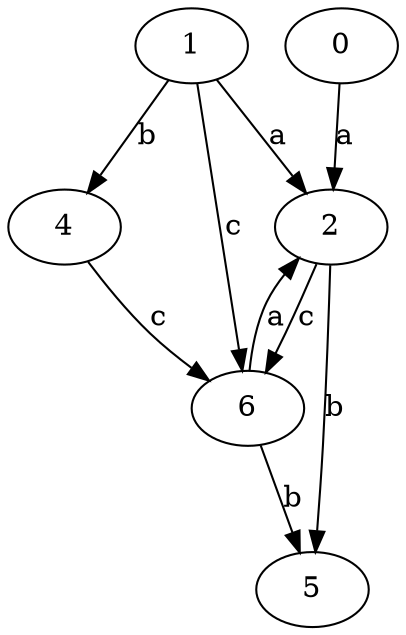 strict digraph  {
2;
4;
5;
0;
6;
1;
2 -> 5  [label=b];
2 -> 6  [label=c];
4 -> 6  [label=c];
0 -> 2  [label=a];
6 -> 2  [label=a];
6 -> 5  [label=b];
1 -> 2  [label=a];
1 -> 4  [label=b];
1 -> 6  [label=c];
}
